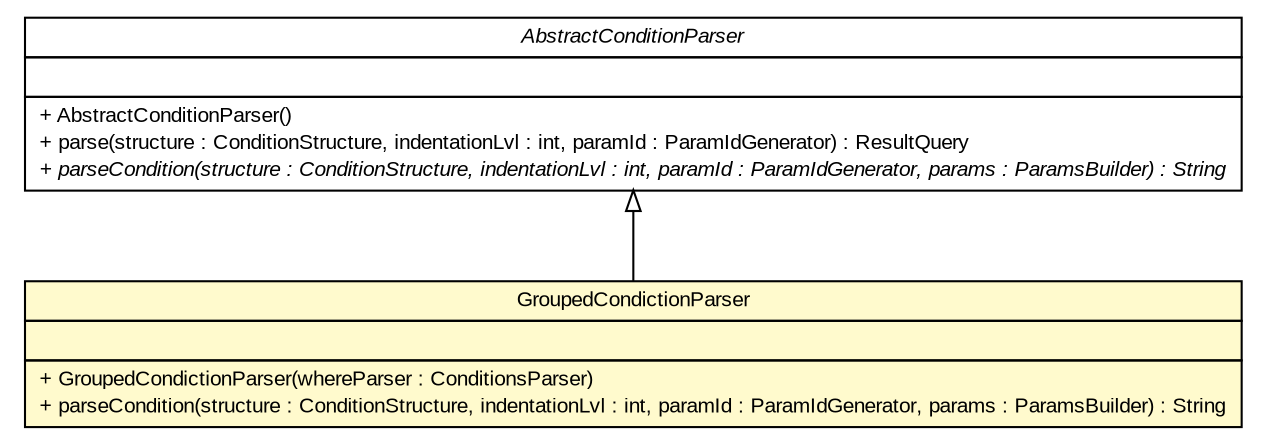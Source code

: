 #!/usr/local/bin/dot
#
# Class diagram 
# Generated by UMLGraph version R5_6 (http://www.umlgraph.org/)
#

digraph G {
	edge [fontname="arial",fontsize=10,labelfontname="arial",labelfontsize=10];
	node [fontname="arial",fontsize=10,shape=plaintext];
	nodesep=0.25;
	ranksep=0.5;
	// br.gov.to.sefaz.persistence.query.parser.where.conditions.GroupedCondictionParser
	c435533 [label=<<table title="br.gov.to.sefaz.persistence.query.parser.where.conditions.GroupedCondictionParser" border="0" cellborder="1" cellspacing="0" cellpadding="2" port="p" bgcolor="lemonChiffon" href="./GroupedCondictionParser.html">
		<tr><td><table border="0" cellspacing="0" cellpadding="1">
<tr><td align="center" balign="center"> GroupedCondictionParser </td></tr>
		</table></td></tr>
		<tr><td><table border="0" cellspacing="0" cellpadding="1">
<tr><td align="left" balign="left">  </td></tr>
		</table></td></tr>
		<tr><td><table border="0" cellspacing="0" cellpadding="1">
<tr><td align="left" balign="left"> + GroupedCondictionParser(whereParser : ConditionsParser) </td></tr>
<tr><td align="left" balign="left"> + parseCondition(structure : ConditionStructure, indentationLvl : int, paramId : ParamIdGenerator, params : ParamsBuilder) : String </td></tr>
		</table></td></tr>
		</table>>, URL="./GroupedCondictionParser.html", fontname="arial", fontcolor="black", fontsize=10.0];
	// br.gov.to.sefaz.persistence.query.parser.where.conditions.AbstractConditionParser
	c435536 [label=<<table title="br.gov.to.sefaz.persistence.query.parser.where.conditions.AbstractConditionParser" border="0" cellborder="1" cellspacing="0" cellpadding="2" port="p" href="./AbstractConditionParser.html">
		<tr><td><table border="0" cellspacing="0" cellpadding="1">
<tr><td align="center" balign="center"><font face="arial italic"> AbstractConditionParser </font></td></tr>
		</table></td></tr>
		<tr><td><table border="0" cellspacing="0" cellpadding="1">
<tr><td align="left" balign="left">  </td></tr>
		</table></td></tr>
		<tr><td><table border="0" cellspacing="0" cellpadding="1">
<tr><td align="left" balign="left"> + AbstractConditionParser() </td></tr>
<tr><td align="left" balign="left"> + parse(structure : ConditionStructure, indentationLvl : int, paramId : ParamIdGenerator) : ResultQuery </td></tr>
<tr><td align="left" balign="left"><font face="arial italic" point-size="10.0"> + parseCondition(structure : ConditionStructure, indentationLvl : int, paramId : ParamIdGenerator, params : ParamsBuilder) : String </font></td></tr>
		</table></td></tr>
		</table>>, URL="./AbstractConditionParser.html", fontname="arial", fontcolor="black", fontsize=10.0];
	//br.gov.to.sefaz.persistence.query.parser.where.conditions.GroupedCondictionParser extends br.gov.to.sefaz.persistence.query.parser.where.conditions.AbstractConditionParser
	c435536:p -> c435533:p [dir=back,arrowtail=empty];
}

